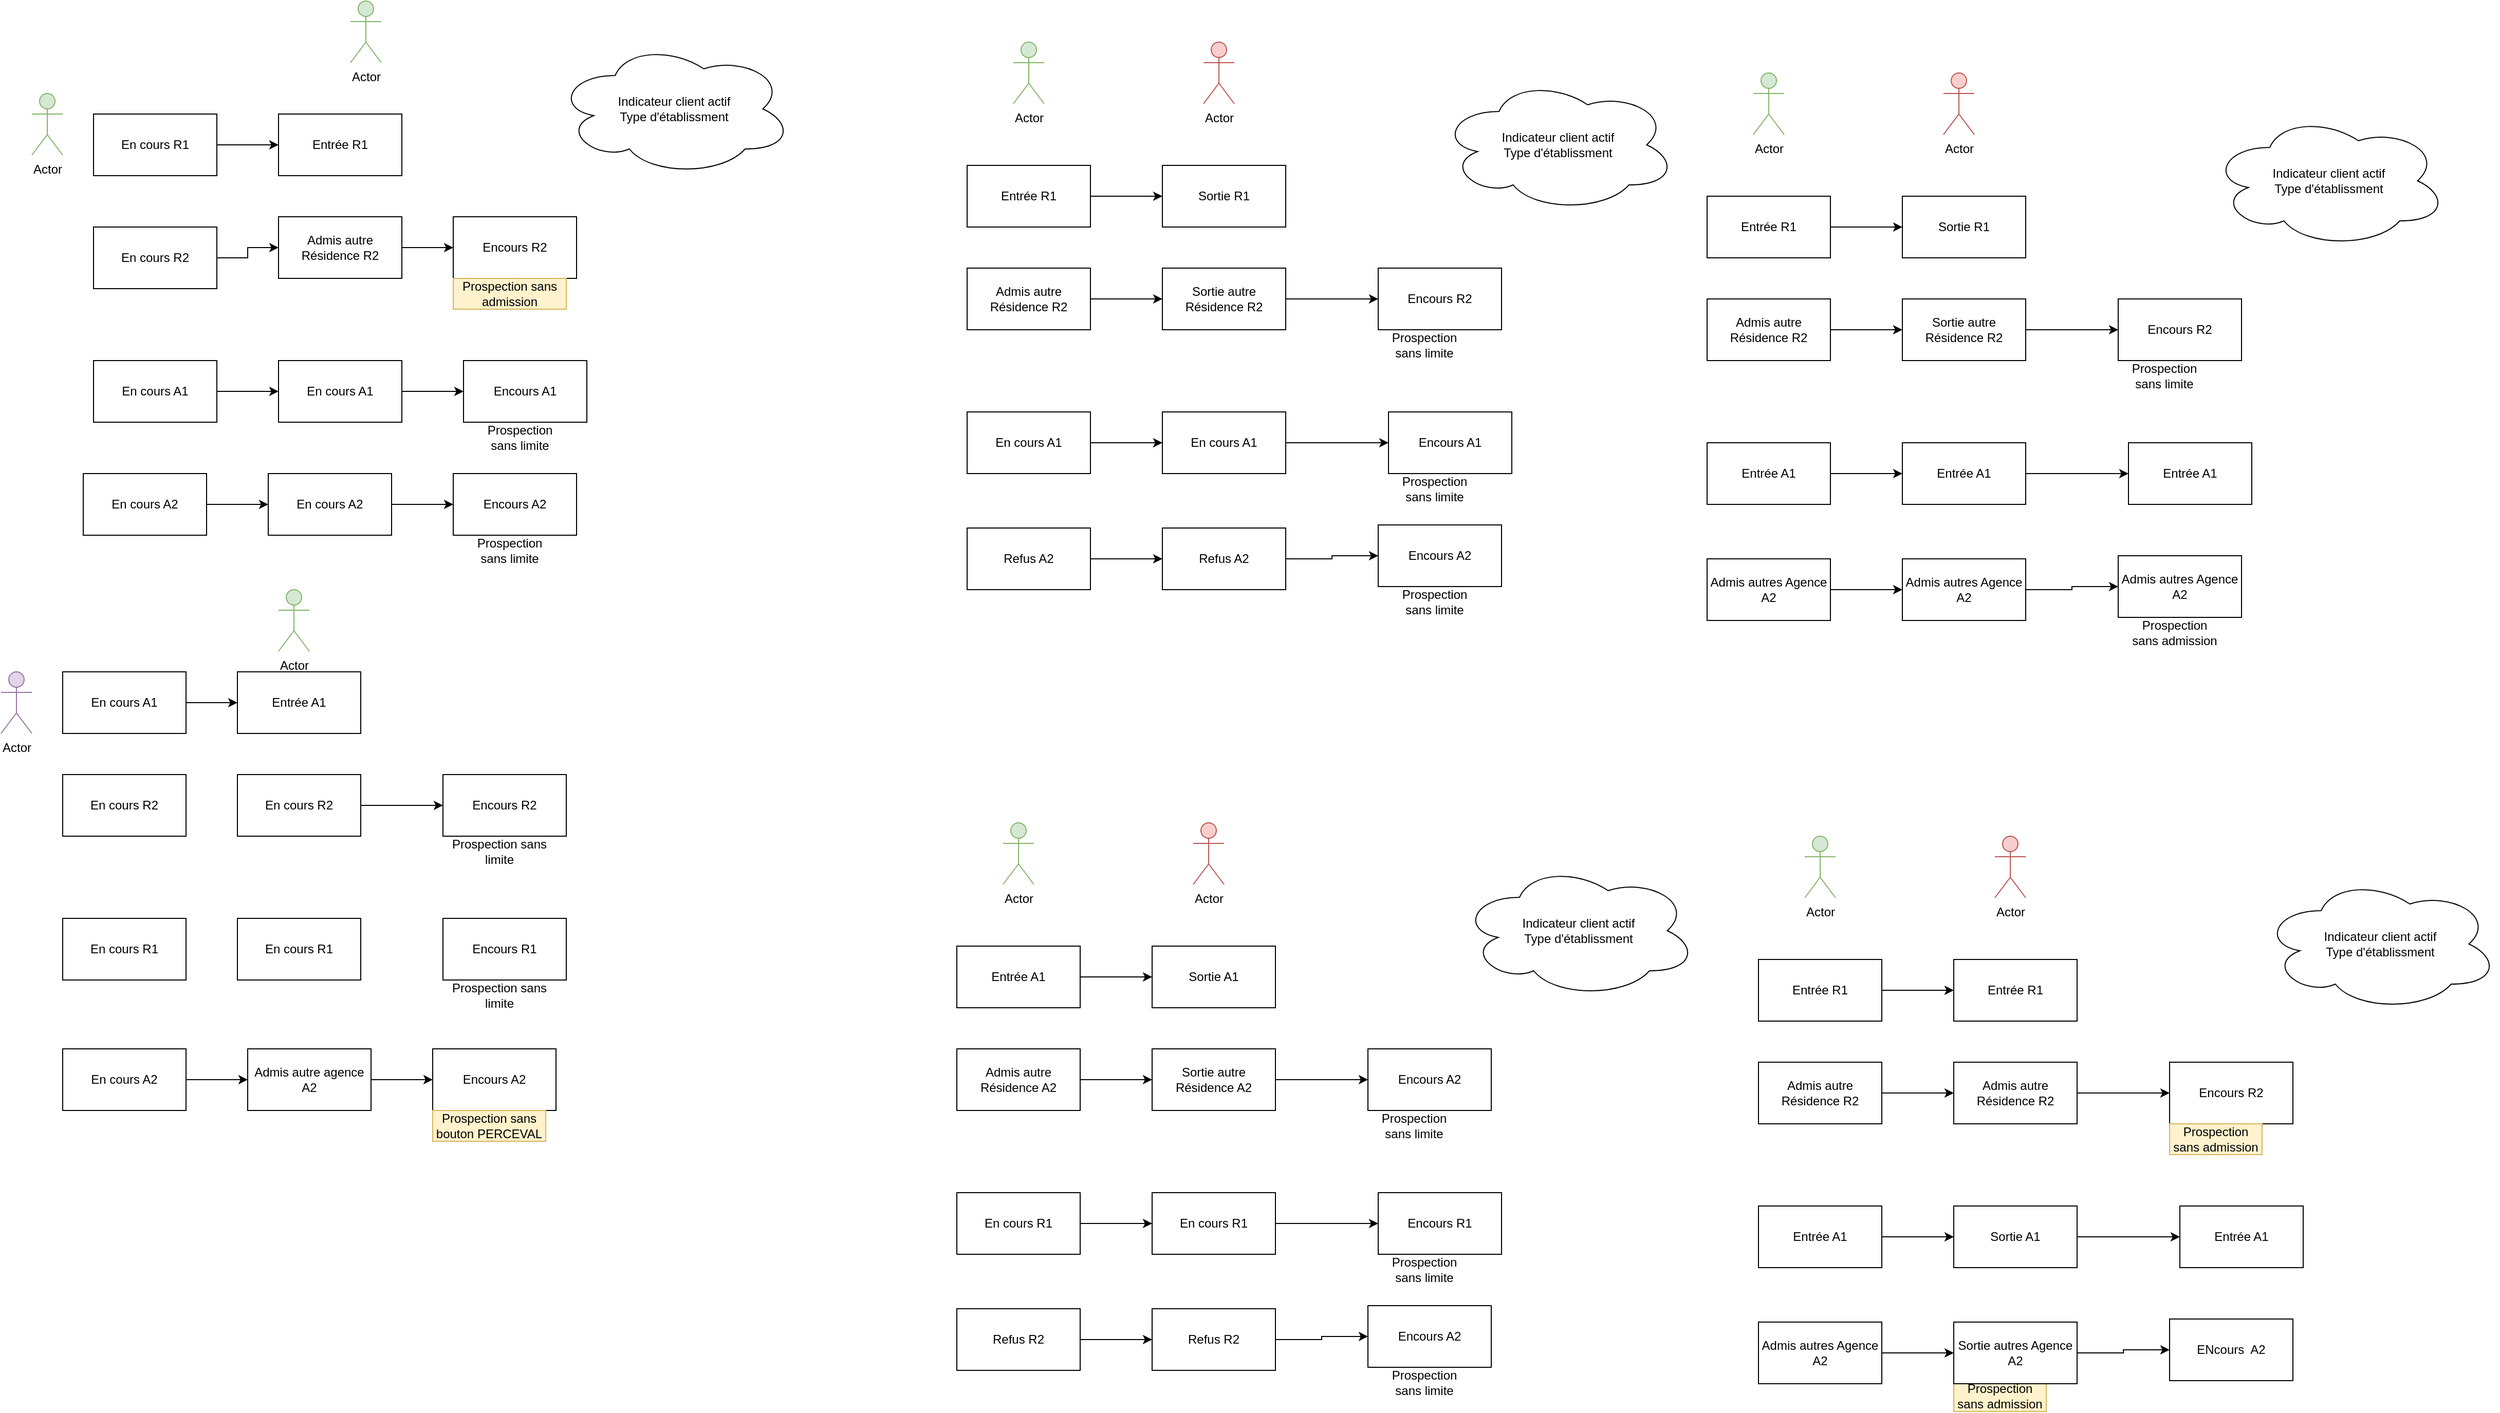 <mxfile version="20.7.4" type="device" pages="2"><diagram id="eWYzrEOMjyvcm-rLRpC4" name="Statuts"><mxGraphModel dx="1418" dy="828" grid="1" gridSize="10" guides="1" tooltips="1" connect="1" arrows="1" fold="1" page="1" pageScale="1" pageWidth="1169" pageHeight="827" math="0" shadow="0"><root><mxCell id="0"/><mxCell id="1" parent="0"/><mxCell id="WkzxmxKNhnWm78WxybF--1" value="Actor" style="shape=umlActor;verticalLabelPosition=bottom;verticalAlign=top;html=1;outlineConnect=0;fillColor=#d5e8d4;strokeColor=#82b366;" parent="1" vertex="1"><mxGeometry x="80" y="130" width="30" height="60" as="geometry"/></mxCell><mxCell id="WkzxmxKNhnWm78WxybF--2" value="Entrée R1" style="rounded=0;whiteSpace=wrap;html=1;" parent="1" vertex="1"><mxGeometry x="320" y="150" width="120" height="60" as="geometry"/></mxCell><mxCell id="WkzxmxKNhnWm78WxybF--8" value="" style="edgeStyle=orthogonalEdgeStyle;rounded=0;orthogonalLoop=1;jettySize=auto;html=1;" parent="1" source="WkzxmxKNhnWm78WxybF--3" target="WkzxmxKNhnWm78WxybF--7" edge="1"><mxGeometry relative="1" as="geometry"/></mxCell><mxCell id="WkzxmxKNhnWm78WxybF--3" value="Admis autre Résidence R2" style="rounded=0;whiteSpace=wrap;html=1;" parent="1" vertex="1"><mxGeometry x="320" y="250" width="120" height="60" as="geometry"/></mxCell><mxCell id="WkzxmxKNhnWm78WxybF--7" value="Encours R2" style="rounded=0;whiteSpace=wrap;html=1;" parent="1" vertex="1"><mxGeometry x="490" y="250" width="120" height="60" as="geometry"/></mxCell><mxCell id="WkzxmxKNhnWm78WxybF--9" value="Prospection sans admission" style="text;html=1;strokeColor=#d6b656;fillColor=#fff2cc;align=center;verticalAlign=middle;whiteSpace=wrap;rounded=0;" parent="1" vertex="1"><mxGeometry x="490" y="310" width="110" height="30" as="geometry"/></mxCell><mxCell id="WkzxmxKNhnWm78WxybF--35" style="edgeStyle=orthogonalEdgeStyle;rounded=0;orthogonalLoop=1;jettySize=auto;html=1;entryX=0;entryY=0.5;entryDx=0;entryDy=0;" parent="1" source="WkzxmxKNhnWm78WxybF--11" target="WkzxmxKNhnWm78WxybF--12" edge="1"><mxGeometry relative="1" as="geometry"/></mxCell><mxCell id="WkzxmxKNhnWm78WxybF--11" value="En cours A1" style="rounded=0;whiteSpace=wrap;html=1;" parent="1" vertex="1"><mxGeometry x="320" y="390" width="120" height="60" as="geometry"/></mxCell><mxCell id="WkzxmxKNhnWm78WxybF--12" value="Encours A1" style="rounded=0;whiteSpace=wrap;html=1;" parent="1" vertex="1"><mxGeometry x="500" y="390" width="120" height="60" as="geometry"/></mxCell><mxCell id="WkzxmxKNhnWm78WxybF--13" value="Prospection sans limite" style="text;html=1;strokeColor=none;fillColor=none;align=center;verticalAlign=middle;whiteSpace=wrap;rounded=0;" parent="1" vertex="1"><mxGeometry x="510" y="450" width="90" height="30" as="geometry"/></mxCell><mxCell id="WkzxmxKNhnWm78WxybF--14" value="Indicateur client actif&lt;br&gt;Type d'établissment" style="ellipse;shape=cloud;whiteSpace=wrap;html=1;" parent="1" vertex="1"><mxGeometry x="590" y="80" width="230" height="130" as="geometry"/></mxCell><mxCell id="WkzxmxKNhnWm78WxybF--15" value="Actor" style="shape=umlActor;verticalLabelPosition=bottom;verticalAlign=top;html=1;outlineConnect=0;fillColor=#e1d5e7;strokeColor=#9673a6;" parent="1" vertex="1"><mxGeometry x="50" y="693" width="30" height="60" as="geometry"/></mxCell><mxCell id="WkzxmxKNhnWm78WxybF--16" value="Entrée A1" style="rounded=0;whiteSpace=wrap;html=1;" parent="1" vertex="1"><mxGeometry x="280" y="693" width="120" height="60" as="geometry"/></mxCell><mxCell id="WkzxmxKNhnWm78WxybF--17" value="" style="edgeStyle=orthogonalEdgeStyle;rounded=0;orthogonalLoop=1;jettySize=auto;html=1;" parent="1" source="WkzxmxKNhnWm78WxybF--18" target="WkzxmxKNhnWm78WxybF--19" edge="1"><mxGeometry relative="1" as="geometry"/></mxCell><mxCell id="WkzxmxKNhnWm78WxybF--18" value="En cours R2" style="rounded=0;whiteSpace=wrap;html=1;" parent="1" vertex="1"><mxGeometry x="280" y="793" width="120" height="60" as="geometry"/></mxCell><mxCell id="WkzxmxKNhnWm78WxybF--19" value="Encours R2" style="rounded=0;whiteSpace=wrap;html=1;" parent="1" vertex="1"><mxGeometry x="480" y="793" width="120" height="60" as="geometry"/></mxCell><mxCell id="WkzxmxKNhnWm78WxybF--21" value="En cours R1" style="rounded=0;whiteSpace=wrap;html=1;" parent="1" vertex="1"><mxGeometry x="280" y="933" width="120" height="60" as="geometry"/></mxCell><mxCell id="WkzxmxKNhnWm78WxybF--22" value="Encours R1" style="rounded=0;whiteSpace=wrap;html=1;" parent="1" vertex="1"><mxGeometry x="480" y="933" width="120" height="60" as="geometry"/></mxCell><mxCell id="WkzxmxKNhnWm78WxybF--23" value="Prospection sans limite" style="text;html=1;strokeColor=none;fillColor=none;align=center;verticalAlign=middle;whiteSpace=wrap;rounded=0;" parent="1" vertex="1"><mxGeometry x="480" y="993" width="110" height="30" as="geometry"/></mxCell><mxCell id="WkzxmxKNhnWm78WxybF--30" value="" style="edgeStyle=orthogonalEdgeStyle;rounded=0;orthogonalLoop=1;jettySize=auto;html=1;" parent="1" source="WkzxmxKNhnWm78WxybF--25" target="WkzxmxKNhnWm78WxybF--2" edge="1"><mxGeometry relative="1" as="geometry"/></mxCell><mxCell id="WkzxmxKNhnWm78WxybF--25" value="En cours R1" style="rounded=0;whiteSpace=wrap;html=1;" parent="1" vertex="1"><mxGeometry x="140" y="150" width="120" height="60" as="geometry"/></mxCell><mxCell id="WkzxmxKNhnWm78WxybF--31" value="" style="edgeStyle=orthogonalEdgeStyle;rounded=0;orthogonalLoop=1;jettySize=auto;html=1;" parent="1" source="WkzxmxKNhnWm78WxybF--28" target="WkzxmxKNhnWm78WxybF--3" edge="1"><mxGeometry relative="1" as="geometry"/></mxCell><mxCell id="WkzxmxKNhnWm78WxybF--28" value="En cours R2" style="rounded=0;whiteSpace=wrap;html=1;" parent="1" vertex="1"><mxGeometry x="140" y="260" width="120" height="60" as="geometry"/></mxCell><mxCell id="WkzxmxKNhnWm78WxybF--32" value="" style="edgeStyle=orthogonalEdgeStyle;rounded=0;orthogonalLoop=1;jettySize=auto;html=1;" parent="1" source="WkzxmxKNhnWm78WxybF--29" target="WkzxmxKNhnWm78WxybF--11" edge="1"><mxGeometry relative="1" as="geometry"/></mxCell><mxCell id="WkzxmxKNhnWm78WxybF--29" value="En cours A1" style="rounded=0;whiteSpace=wrap;html=1;" parent="1" vertex="1"><mxGeometry x="140" y="390" width="120" height="60" as="geometry"/></mxCell><mxCell id="A1pEGrgf-_4Jr7mqpTXQ-1" value="Actor" style="shape=umlActor;verticalLabelPosition=bottom;verticalAlign=top;html=1;outlineConnect=0;fillColor=#d5e8d4;strokeColor=#82b366;" parent="1" vertex="1"><mxGeometry x="390" y="40" width="30" height="60" as="geometry"/></mxCell><mxCell id="A1pEGrgf-_4Jr7mqpTXQ-2" value="Actor" style="shape=umlActor;verticalLabelPosition=bottom;verticalAlign=top;html=1;outlineConnect=0;fillColor=#d5e8d4;strokeColor=#82b366;" parent="1" vertex="1"><mxGeometry x="320" y="613" width="30" height="60" as="geometry"/></mxCell><mxCell id="A1pEGrgf-_4Jr7mqpTXQ-3" value="En cours R1" style="rounded=0;whiteSpace=wrap;html=1;" parent="1" vertex="1"><mxGeometry x="110" y="933" width="120" height="60" as="geometry"/></mxCell><mxCell id="A1pEGrgf-_4Jr7mqpTXQ-4" value="En cours R2" style="rounded=0;whiteSpace=wrap;html=1;" parent="1" vertex="1"><mxGeometry x="110" y="793" width="120" height="60" as="geometry"/></mxCell><mxCell id="A1pEGrgf-_4Jr7mqpTXQ-10" value="" style="edgeStyle=orthogonalEdgeStyle;rounded=0;orthogonalLoop=1;jettySize=auto;html=1;" parent="1" source="A1pEGrgf-_4Jr7mqpTXQ-5" target="WkzxmxKNhnWm78WxybF--16" edge="1"><mxGeometry relative="1" as="geometry"/></mxCell><mxCell id="A1pEGrgf-_4Jr7mqpTXQ-5" value="En cours A1" style="rounded=0;whiteSpace=wrap;html=1;" parent="1" vertex="1"><mxGeometry x="110" y="693" width="120" height="60" as="geometry"/></mxCell><mxCell id="A1pEGrgf-_4Jr7mqpTXQ-9" value="Prospection sans limite" style="text;html=1;strokeColor=none;fillColor=none;align=center;verticalAlign=middle;whiteSpace=wrap;rounded=0;" parent="1" vertex="1"><mxGeometry x="480" y="853" width="110" height="30" as="geometry"/></mxCell><mxCell id="A1pEGrgf-_4Jr7mqpTXQ-11" style="edgeStyle=orthogonalEdgeStyle;rounded=0;orthogonalLoop=1;jettySize=auto;html=1;entryX=0;entryY=0.5;entryDx=0;entryDy=0;" parent="1" source="A1pEGrgf-_4Jr7mqpTXQ-12" target="A1pEGrgf-_4Jr7mqpTXQ-13" edge="1"><mxGeometry relative="1" as="geometry"/></mxCell><mxCell id="A1pEGrgf-_4Jr7mqpTXQ-12" value="En cours A2" style="rounded=0;whiteSpace=wrap;html=1;" parent="1" vertex="1"><mxGeometry x="310" y="500" width="120" height="60" as="geometry"/></mxCell><mxCell id="A1pEGrgf-_4Jr7mqpTXQ-13" value="Encours A2" style="rounded=0;whiteSpace=wrap;html=1;" parent="1" vertex="1"><mxGeometry x="490" y="500" width="120" height="60" as="geometry"/></mxCell><mxCell id="A1pEGrgf-_4Jr7mqpTXQ-14" value="Prospection sans limite" style="text;html=1;strokeColor=none;fillColor=none;align=center;verticalAlign=middle;whiteSpace=wrap;rounded=0;" parent="1" vertex="1"><mxGeometry x="500" y="560" width="90" height="30" as="geometry"/></mxCell><mxCell id="A1pEGrgf-_4Jr7mqpTXQ-15" value="" style="edgeStyle=orthogonalEdgeStyle;rounded=0;orthogonalLoop=1;jettySize=auto;html=1;" parent="1" source="A1pEGrgf-_4Jr7mqpTXQ-16" target="A1pEGrgf-_4Jr7mqpTXQ-12" edge="1"><mxGeometry relative="1" as="geometry"/></mxCell><mxCell id="A1pEGrgf-_4Jr7mqpTXQ-16" value="En cours A2" style="rounded=0;whiteSpace=wrap;html=1;" parent="1" vertex="1"><mxGeometry x="130" y="500" width="120" height="60" as="geometry"/></mxCell><mxCell id="fW0cMGPFj2VikZ90niea-1" value="" style="edgeStyle=orthogonalEdgeStyle;rounded=0;orthogonalLoop=1;jettySize=auto;html=1;" parent="1" source="ha1pxU-lZcBru1eOm1xF-2" target="ha1pxU-lZcBru1eOm1xF-26" edge="1"><mxGeometry relative="1" as="geometry"/></mxCell><mxCell id="ha1pxU-lZcBru1eOm1xF-2" value="Entrée R1" style="rounded=0;whiteSpace=wrap;html=1;" parent="1" vertex="1"><mxGeometry x="990" y="200" width="120" height="60" as="geometry"/></mxCell><mxCell id="fW0cMGPFj2VikZ90niea-2" value="" style="edgeStyle=orthogonalEdgeStyle;rounded=0;orthogonalLoop=1;jettySize=auto;html=1;" parent="1" source="ha1pxU-lZcBru1eOm1xF-4" target="ha1pxU-lZcBru1eOm1xF-27" edge="1"><mxGeometry relative="1" as="geometry"/></mxCell><mxCell id="ha1pxU-lZcBru1eOm1xF-4" value="Admis autre Résidence R2" style="rounded=0;whiteSpace=wrap;html=1;" parent="1" vertex="1"><mxGeometry x="990" y="300" width="120" height="60" as="geometry"/></mxCell><mxCell id="ha1pxU-lZcBru1eOm1xF-5" value="Encours R2" style="rounded=0;whiteSpace=wrap;html=1;" parent="1" vertex="1"><mxGeometry x="1390" y="300" width="120" height="60" as="geometry"/></mxCell><mxCell id="fW0cMGPFj2VikZ90niea-3" value="" style="edgeStyle=orthogonalEdgeStyle;rounded=0;orthogonalLoop=1;jettySize=auto;html=1;" parent="1" source="ha1pxU-lZcBru1eOm1xF-8" target="ha1pxU-lZcBru1eOm1xF-28" edge="1"><mxGeometry relative="1" as="geometry"/></mxCell><mxCell id="ha1pxU-lZcBru1eOm1xF-8" value="En cours A1" style="rounded=0;whiteSpace=wrap;html=1;" parent="1" vertex="1"><mxGeometry x="990" y="440" width="120" height="60" as="geometry"/></mxCell><mxCell id="ha1pxU-lZcBru1eOm1xF-9" value="Encours A1" style="rounded=0;whiteSpace=wrap;html=1;" parent="1" vertex="1"><mxGeometry x="1400" y="440" width="120" height="60" as="geometry"/></mxCell><mxCell id="ha1pxU-lZcBru1eOm1xF-10" value="Prospection sans limite" style="text;html=1;strokeColor=none;fillColor=none;align=center;verticalAlign=middle;whiteSpace=wrap;rounded=0;" parent="1" vertex="1"><mxGeometry x="1390" y="360" width="90" height="30" as="geometry"/></mxCell><mxCell id="ha1pxU-lZcBru1eOm1xF-11" value="Indicateur client actif&lt;br&gt;Type d'établissment" style="ellipse;shape=cloud;whiteSpace=wrap;html=1;" parent="1" vertex="1"><mxGeometry x="1450" y="115" width="230" height="130" as="geometry"/></mxCell><mxCell id="fW0cMGPFj2VikZ90niea-4" value="" style="edgeStyle=orthogonalEdgeStyle;rounded=0;orthogonalLoop=1;jettySize=auto;html=1;" parent="1" source="ha1pxU-lZcBru1eOm1xF-19" target="ha1pxU-lZcBru1eOm1xF-29" edge="1"><mxGeometry relative="1" as="geometry"/></mxCell><mxCell id="ha1pxU-lZcBru1eOm1xF-19" value="Refus A2" style="rounded=0;whiteSpace=wrap;html=1;" parent="1" vertex="1"><mxGeometry x="990" y="553" width="120" height="60" as="geometry"/></mxCell><mxCell id="ha1pxU-lZcBru1eOm1xF-20" value="Encours A2" style="rounded=0;whiteSpace=wrap;html=1;" parent="1" vertex="1"><mxGeometry x="1390" y="550" width="120" height="60" as="geometry"/></mxCell><mxCell id="ha1pxU-lZcBru1eOm1xF-21" value="Prospection sans limite" style="text;html=1;strokeColor=none;fillColor=none;align=center;verticalAlign=middle;whiteSpace=wrap;rounded=0;" parent="1" vertex="1"><mxGeometry x="1400" y="610" width="90" height="30" as="geometry"/></mxCell><mxCell id="ha1pxU-lZcBru1eOm1xF-24" value="Actor" style="shape=umlActor;verticalLabelPosition=bottom;verticalAlign=top;html=1;outlineConnect=0;fillColor=#f8cecc;strokeColor=#b85450;" parent="1" vertex="1"><mxGeometry x="1220" y="80" width="30" height="60" as="geometry"/></mxCell><mxCell id="ha1pxU-lZcBru1eOm1xF-25" value="Actor" style="shape=umlActor;verticalLabelPosition=bottom;verticalAlign=top;html=1;outlineConnect=0;fillColor=#d5e8d4;strokeColor=#82b366;" parent="1" vertex="1"><mxGeometry x="1035" y="80" width="30" height="60" as="geometry"/></mxCell><mxCell id="ha1pxU-lZcBru1eOm1xF-26" value="Sortie R1" style="rounded=0;whiteSpace=wrap;html=1;" parent="1" vertex="1"><mxGeometry x="1180" y="200" width="120" height="60" as="geometry"/></mxCell><mxCell id="fW0cMGPFj2VikZ90niea-6" style="edgeStyle=orthogonalEdgeStyle;rounded=0;orthogonalLoop=1;jettySize=auto;html=1;entryX=0;entryY=0.5;entryDx=0;entryDy=0;" parent="1" source="ha1pxU-lZcBru1eOm1xF-27" target="ha1pxU-lZcBru1eOm1xF-5" edge="1"><mxGeometry relative="1" as="geometry"/></mxCell><mxCell id="ha1pxU-lZcBru1eOm1xF-27" value="Sortie autre Résidence R2" style="rounded=0;whiteSpace=wrap;html=1;" parent="1" vertex="1"><mxGeometry x="1180" y="300" width="120" height="60" as="geometry"/></mxCell><mxCell id="fW0cMGPFj2VikZ90niea-7" style="edgeStyle=orthogonalEdgeStyle;rounded=0;orthogonalLoop=1;jettySize=auto;html=1;" parent="1" source="ha1pxU-lZcBru1eOm1xF-28" target="ha1pxU-lZcBru1eOm1xF-9" edge="1"><mxGeometry relative="1" as="geometry"/></mxCell><mxCell id="ha1pxU-lZcBru1eOm1xF-28" value="En cours A1" style="rounded=0;whiteSpace=wrap;html=1;" parent="1" vertex="1"><mxGeometry x="1180" y="440" width="120" height="60" as="geometry"/></mxCell><mxCell id="fW0cMGPFj2VikZ90niea-8" style="edgeStyle=orthogonalEdgeStyle;rounded=0;orthogonalLoop=1;jettySize=auto;html=1;" parent="1" source="ha1pxU-lZcBru1eOm1xF-29" target="ha1pxU-lZcBru1eOm1xF-20" edge="1"><mxGeometry relative="1" as="geometry"/></mxCell><mxCell id="ha1pxU-lZcBru1eOm1xF-29" value="Refus A2" style="rounded=0;whiteSpace=wrap;html=1;" parent="1" vertex="1"><mxGeometry x="1180" y="553" width="120" height="60" as="geometry"/></mxCell><mxCell id="fW0cMGPFj2VikZ90niea-9" style="edgeStyle=orthogonalEdgeStyle;rounded=0;orthogonalLoop=1;jettySize=auto;html=1;entryX=0;entryY=0.5;entryDx=0;entryDy=0;" parent="1" source="fW0cMGPFj2VikZ90niea-10" target="fW0cMGPFj2VikZ90niea-11" edge="1"><mxGeometry relative="1" as="geometry"/></mxCell><mxCell id="fW0cMGPFj2VikZ90niea-10" value="Admis autre agence A2" style="rounded=0;whiteSpace=wrap;html=1;" parent="1" vertex="1"><mxGeometry x="290" y="1060" width="120" height="60" as="geometry"/></mxCell><mxCell id="fW0cMGPFj2VikZ90niea-11" value="Encours A2" style="rounded=0;whiteSpace=wrap;html=1;" parent="1" vertex="1"><mxGeometry x="470" y="1060" width="120" height="60" as="geometry"/></mxCell><mxCell id="fW0cMGPFj2VikZ90niea-13" value="" style="edgeStyle=orthogonalEdgeStyle;rounded=0;orthogonalLoop=1;jettySize=auto;html=1;" parent="1" source="fW0cMGPFj2VikZ90niea-14" target="fW0cMGPFj2VikZ90niea-10" edge="1"><mxGeometry relative="1" as="geometry"/></mxCell><mxCell id="fW0cMGPFj2VikZ90niea-14" value="En cours A2" style="rounded=0;whiteSpace=wrap;html=1;" parent="1" vertex="1"><mxGeometry x="110" y="1060" width="120" height="60" as="geometry"/></mxCell><mxCell id="fW0cMGPFj2VikZ90niea-15" value="Prospection sans bouton PERCEVAL" style="text;html=1;strokeColor=#d6b656;fillColor=#fff2cc;align=center;verticalAlign=middle;whiteSpace=wrap;rounded=0;" parent="1" vertex="1"><mxGeometry x="470" y="1120" width="110" height="30" as="geometry"/></mxCell><mxCell id="fW0cMGPFj2VikZ90niea-16" value="Prospection sans limite" style="text;html=1;strokeColor=none;fillColor=none;align=center;verticalAlign=middle;whiteSpace=wrap;rounded=0;" parent="1" vertex="1"><mxGeometry x="1400" y="500" width="90" height="30" as="geometry"/></mxCell><mxCell id="fW0cMGPFj2VikZ90niea-17" value="" style="edgeStyle=orthogonalEdgeStyle;rounded=0;orthogonalLoop=1;jettySize=auto;html=1;" parent="1" source="fW0cMGPFj2VikZ90niea-18" target="fW0cMGPFj2VikZ90niea-33" edge="1"><mxGeometry relative="1" as="geometry"/></mxCell><mxCell id="fW0cMGPFj2VikZ90niea-18" value="Entrée A1" style="rounded=0;whiteSpace=wrap;html=1;" parent="1" vertex="1"><mxGeometry x="980" y="960" width="120" height="60" as="geometry"/></mxCell><mxCell id="fW0cMGPFj2VikZ90niea-19" value="" style="edgeStyle=orthogonalEdgeStyle;rounded=0;orthogonalLoop=1;jettySize=auto;html=1;" parent="1" source="fW0cMGPFj2VikZ90niea-20" target="fW0cMGPFj2VikZ90niea-35" edge="1"><mxGeometry relative="1" as="geometry"/></mxCell><mxCell id="fW0cMGPFj2VikZ90niea-20" value="Admis autre Résidence A2" style="rounded=0;whiteSpace=wrap;html=1;" parent="1" vertex="1"><mxGeometry x="980" y="1060" width="120" height="60" as="geometry"/></mxCell><mxCell id="fW0cMGPFj2VikZ90niea-21" value="Encours A2" style="rounded=0;whiteSpace=wrap;html=1;" parent="1" vertex="1"><mxGeometry x="1380" y="1060" width="120" height="60" as="geometry"/></mxCell><mxCell id="fW0cMGPFj2VikZ90niea-22" value="" style="edgeStyle=orthogonalEdgeStyle;rounded=0;orthogonalLoop=1;jettySize=auto;html=1;" parent="1" source="fW0cMGPFj2VikZ90niea-23" target="fW0cMGPFj2VikZ90niea-37" edge="1"><mxGeometry relative="1" as="geometry"/></mxCell><mxCell id="fW0cMGPFj2VikZ90niea-23" value="En cours R1" style="rounded=0;whiteSpace=wrap;html=1;" parent="1" vertex="1"><mxGeometry x="980" y="1200" width="120" height="60" as="geometry"/></mxCell><mxCell id="fW0cMGPFj2VikZ90niea-24" value="Encours R1" style="rounded=0;whiteSpace=wrap;html=1;" parent="1" vertex="1"><mxGeometry x="1390" y="1200" width="120" height="60" as="geometry"/></mxCell><mxCell id="fW0cMGPFj2VikZ90niea-25" value="Prospection sans limite" style="text;html=1;strokeColor=none;fillColor=none;align=center;verticalAlign=middle;whiteSpace=wrap;rounded=0;" parent="1" vertex="1"><mxGeometry x="1380" y="1120" width="90" height="30" as="geometry"/></mxCell><mxCell id="fW0cMGPFj2VikZ90niea-26" value="Indicateur client actif&lt;br&gt;Type d'établissment" style="ellipse;shape=cloud;whiteSpace=wrap;html=1;" parent="1" vertex="1"><mxGeometry x="1470" y="880" width="230" height="130" as="geometry"/></mxCell><mxCell id="fW0cMGPFj2VikZ90niea-27" value="" style="edgeStyle=orthogonalEdgeStyle;rounded=0;orthogonalLoop=1;jettySize=auto;html=1;" parent="1" source="fW0cMGPFj2VikZ90niea-28" target="fW0cMGPFj2VikZ90niea-39" edge="1"><mxGeometry relative="1" as="geometry"/></mxCell><mxCell id="fW0cMGPFj2VikZ90niea-28" value="Refus R2" style="rounded=0;whiteSpace=wrap;html=1;" parent="1" vertex="1"><mxGeometry x="980" y="1313" width="120" height="60" as="geometry"/></mxCell><mxCell id="fW0cMGPFj2VikZ90niea-29" value="Encours A2" style="rounded=0;whiteSpace=wrap;html=1;" parent="1" vertex="1"><mxGeometry x="1380" y="1310" width="120" height="60" as="geometry"/></mxCell><mxCell id="fW0cMGPFj2VikZ90niea-30" value="Prospection sans limite" style="text;html=1;strokeColor=none;fillColor=none;align=center;verticalAlign=middle;whiteSpace=wrap;rounded=0;" parent="1" vertex="1"><mxGeometry x="1390" y="1370" width="90" height="30" as="geometry"/></mxCell><mxCell id="fW0cMGPFj2VikZ90niea-31" value="Actor" style="shape=umlActor;verticalLabelPosition=bottom;verticalAlign=top;html=1;outlineConnect=0;fillColor=#f8cecc;strokeColor=#b85450;" parent="1" vertex="1"><mxGeometry x="1210" y="840" width="30" height="60" as="geometry"/></mxCell><mxCell id="fW0cMGPFj2VikZ90niea-32" value="Actor" style="shape=umlActor;verticalLabelPosition=bottom;verticalAlign=top;html=1;outlineConnect=0;fillColor=#d5e8d4;strokeColor=#82b366;" parent="1" vertex="1"><mxGeometry x="1025" y="840" width="30" height="60" as="geometry"/></mxCell><mxCell id="fW0cMGPFj2VikZ90niea-33" value="Sortie A1" style="rounded=0;whiteSpace=wrap;html=1;" parent="1" vertex="1"><mxGeometry x="1170" y="960" width="120" height="60" as="geometry"/></mxCell><mxCell id="fW0cMGPFj2VikZ90niea-34" style="edgeStyle=orthogonalEdgeStyle;rounded=0;orthogonalLoop=1;jettySize=auto;html=1;entryX=0;entryY=0.5;entryDx=0;entryDy=0;" parent="1" source="fW0cMGPFj2VikZ90niea-35" target="fW0cMGPFj2VikZ90niea-21" edge="1"><mxGeometry relative="1" as="geometry"/></mxCell><mxCell id="fW0cMGPFj2VikZ90niea-35" value="Sortie autre Résidence A2" style="rounded=0;whiteSpace=wrap;html=1;" parent="1" vertex="1"><mxGeometry x="1170" y="1060" width="120" height="60" as="geometry"/></mxCell><mxCell id="fW0cMGPFj2VikZ90niea-36" style="edgeStyle=orthogonalEdgeStyle;rounded=0;orthogonalLoop=1;jettySize=auto;html=1;" parent="1" source="fW0cMGPFj2VikZ90niea-37" target="fW0cMGPFj2VikZ90niea-24" edge="1"><mxGeometry relative="1" as="geometry"/></mxCell><mxCell id="fW0cMGPFj2VikZ90niea-37" value="En cours R1" style="rounded=0;whiteSpace=wrap;html=1;" parent="1" vertex="1"><mxGeometry x="1170" y="1200" width="120" height="60" as="geometry"/></mxCell><mxCell id="fW0cMGPFj2VikZ90niea-38" style="edgeStyle=orthogonalEdgeStyle;rounded=0;orthogonalLoop=1;jettySize=auto;html=1;" parent="1" source="fW0cMGPFj2VikZ90niea-39" target="fW0cMGPFj2VikZ90niea-29" edge="1"><mxGeometry relative="1" as="geometry"/></mxCell><mxCell id="fW0cMGPFj2VikZ90niea-39" value="Refus R2" style="rounded=0;whiteSpace=wrap;html=1;" parent="1" vertex="1"><mxGeometry x="1170" y="1313" width="120" height="60" as="geometry"/></mxCell><mxCell id="fW0cMGPFj2VikZ90niea-40" value="Prospection sans limite" style="text;html=1;strokeColor=none;fillColor=none;align=center;verticalAlign=middle;whiteSpace=wrap;rounded=0;" parent="1" vertex="1"><mxGeometry x="1390" y="1260" width="90" height="30" as="geometry"/></mxCell><mxCell id="fW0cMGPFj2VikZ90niea-41" value="" style="edgeStyle=orthogonalEdgeStyle;rounded=0;orthogonalLoop=1;jettySize=auto;html=1;" parent="1" source="fW0cMGPFj2VikZ90niea-42" target="fW0cMGPFj2VikZ90niea-57" edge="1"><mxGeometry relative="1" as="geometry"/></mxCell><mxCell id="fW0cMGPFj2VikZ90niea-42" value="Entrée R1" style="rounded=0;whiteSpace=wrap;html=1;" parent="1" vertex="1"><mxGeometry x="1710" y="230" width="120" height="60" as="geometry"/></mxCell><mxCell id="fW0cMGPFj2VikZ90niea-43" value="" style="edgeStyle=orthogonalEdgeStyle;rounded=0;orthogonalLoop=1;jettySize=auto;html=1;" parent="1" source="fW0cMGPFj2VikZ90niea-44" target="fW0cMGPFj2VikZ90niea-59" edge="1"><mxGeometry relative="1" as="geometry"/></mxCell><mxCell id="fW0cMGPFj2VikZ90niea-44" value="Admis autre Résidence R2" style="rounded=0;whiteSpace=wrap;html=1;" parent="1" vertex="1"><mxGeometry x="1710" y="330" width="120" height="60" as="geometry"/></mxCell><mxCell id="fW0cMGPFj2VikZ90niea-45" value="Encours R2" style="rounded=0;whiteSpace=wrap;html=1;" parent="1" vertex="1"><mxGeometry x="2110" y="330" width="120" height="60" as="geometry"/></mxCell><mxCell id="fW0cMGPFj2VikZ90niea-46" value="" style="edgeStyle=orthogonalEdgeStyle;rounded=0;orthogonalLoop=1;jettySize=auto;html=1;" parent="1" source="fW0cMGPFj2VikZ90niea-47" target="fW0cMGPFj2VikZ90niea-61" edge="1"><mxGeometry relative="1" as="geometry"/></mxCell><mxCell id="fW0cMGPFj2VikZ90niea-47" value="Entrée A1" style="rounded=0;whiteSpace=wrap;html=1;" parent="1" vertex="1"><mxGeometry x="1710" y="470" width="120" height="60" as="geometry"/></mxCell><mxCell id="fW0cMGPFj2VikZ90niea-48" value="Entrée A1" style="rounded=0;whiteSpace=wrap;html=1;" parent="1" vertex="1"><mxGeometry x="2120" y="470" width="120" height="60" as="geometry"/></mxCell><mxCell id="fW0cMGPFj2VikZ90niea-49" value="Prospection sans limite" style="text;html=1;strokeColor=none;fillColor=none;align=center;verticalAlign=middle;whiteSpace=wrap;rounded=0;" parent="1" vertex="1"><mxGeometry x="2110" y="390" width="90" height="30" as="geometry"/></mxCell><mxCell id="fW0cMGPFj2VikZ90niea-50" value="Indicateur client actif&lt;br&gt;Type d'établissment" style="ellipse;shape=cloud;whiteSpace=wrap;html=1;" parent="1" vertex="1"><mxGeometry x="2200" y="150" width="230" height="130" as="geometry"/></mxCell><mxCell id="fW0cMGPFj2VikZ90niea-51" value="" style="edgeStyle=orthogonalEdgeStyle;rounded=0;orthogonalLoop=1;jettySize=auto;html=1;" parent="1" source="fW0cMGPFj2VikZ90niea-52" target="fW0cMGPFj2VikZ90niea-63" edge="1"><mxGeometry relative="1" as="geometry"/></mxCell><mxCell id="fW0cMGPFj2VikZ90niea-52" value="Admis autres Agence A2" style="rounded=0;whiteSpace=wrap;html=1;" parent="1" vertex="1"><mxGeometry x="1710" y="583" width="120" height="60" as="geometry"/></mxCell><mxCell id="fW0cMGPFj2VikZ90niea-53" value="Admis autres Agence A2" style="rounded=0;whiteSpace=wrap;html=1;" parent="1" vertex="1"><mxGeometry x="2110" y="580" width="120" height="60" as="geometry"/></mxCell><mxCell id="fW0cMGPFj2VikZ90niea-54" value="Prospection sans admission" style="text;html=1;strokeColor=none;fillColor=none;align=center;verticalAlign=middle;whiteSpace=wrap;rounded=0;" parent="1" vertex="1"><mxGeometry x="2120" y="640" width="90" height="30" as="geometry"/></mxCell><mxCell id="fW0cMGPFj2VikZ90niea-55" value="Actor" style="shape=umlActor;verticalLabelPosition=bottom;verticalAlign=top;html=1;outlineConnect=0;fillColor=#f8cecc;strokeColor=#b85450;" parent="1" vertex="1"><mxGeometry x="1940" y="110" width="30" height="60" as="geometry"/></mxCell><mxCell id="fW0cMGPFj2VikZ90niea-56" value="Actor" style="shape=umlActor;verticalLabelPosition=bottom;verticalAlign=top;html=1;outlineConnect=0;fillColor=#d5e8d4;strokeColor=#82b366;" parent="1" vertex="1"><mxGeometry x="1755" y="110" width="30" height="60" as="geometry"/></mxCell><mxCell id="fW0cMGPFj2VikZ90niea-57" value="Sortie R1" style="rounded=0;whiteSpace=wrap;html=1;" parent="1" vertex="1"><mxGeometry x="1900" y="230" width="120" height="60" as="geometry"/></mxCell><mxCell id="fW0cMGPFj2VikZ90niea-58" style="edgeStyle=orthogonalEdgeStyle;rounded=0;orthogonalLoop=1;jettySize=auto;html=1;entryX=0;entryY=0.5;entryDx=0;entryDy=0;" parent="1" source="fW0cMGPFj2VikZ90niea-59" target="fW0cMGPFj2VikZ90niea-45" edge="1"><mxGeometry relative="1" as="geometry"/></mxCell><mxCell id="fW0cMGPFj2VikZ90niea-59" value="Sortie autre Résidence R2" style="rounded=0;whiteSpace=wrap;html=1;" parent="1" vertex="1"><mxGeometry x="1900" y="330" width="120" height="60" as="geometry"/></mxCell><mxCell id="fW0cMGPFj2VikZ90niea-60" style="edgeStyle=orthogonalEdgeStyle;rounded=0;orthogonalLoop=1;jettySize=auto;html=1;" parent="1" source="fW0cMGPFj2VikZ90niea-61" target="fW0cMGPFj2VikZ90niea-48" edge="1"><mxGeometry relative="1" as="geometry"/></mxCell><mxCell id="fW0cMGPFj2VikZ90niea-61" value="Entrée A1" style="rounded=0;whiteSpace=wrap;html=1;" parent="1" vertex="1"><mxGeometry x="1900" y="470" width="120" height="60" as="geometry"/></mxCell><mxCell id="fW0cMGPFj2VikZ90niea-62" style="edgeStyle=orthogonalEdgeStyle;rounded=0;orthogonalLoop=1;jettySize=auto;html=1;" parent="1" source="fW0cMGPFj2VikZ90niea-63" target="fW0cMGPFj2VikZ90niea-53" edge="1"><mxGeometry relative="1" as="geometry"/></mxCell><mxCell id="fW0cMGPFj2VikZ90niea-63" value="Admis autres Agence A2" style="rounded=0;whiteSpace=wrap;html=1;" parent="1" vertex="1"><mxGeometry x="1900" y="583" width="120" height="60" as="geometry"/></mxCell><mxCell id="fW0cMGPFj2VikZ90niea-65" value="" style="edgeStyle=orthogonalEdgeStyle;rounded=0;orthogonalLoop=1;jettySize=auto;html=1;" parent="1" source="fW0cMGPFj2VikZ90niea-66" target="fW0cMGPFj2VikZ90niea-81" edge="1"><mxGeometry relative="1" as="geometry"/></mxCell><mxCell id="fW0cMGPFj2VikZ90niea-66" value="Entrée R1" style="rounded=0;whiteSpace=wrap;html=1;" parent="1" vertex="1"><mxGeometry x="1760" y="973" width="120" height="60" as="geometry"/></mxCell><mxCell id="fW0cMGPFj2VikZ90niea-67" value="" style="edgeStyle=orthogonalEdgeStyle;rounded=0;orthogonalLoop=1;jettySize=auto;html=1;" parent="1" source="fW0cMGPFj2VikZ90niea-68" target="fW0cMGPFj2VikZ90niea-83" edge="1"><mxGeometry relative="1" as="geometry"/></mxCell><mxCell id="fW0cMGPFj2VikZ90niea-68" value="Admis autre Résidence R2" style="rounded=0;whiteSpace=wrap;html=1;" parent="1" vertex="1"><mxGeometry x="1760" y="1073" width="120" height="60" as="geometry"/></mxCell><mxCell id="fW0cMGPFj2VikZ90niea-69" value="Encours R2" style="rounded=0;whiteSpace=wrap;html=1;" parent="1" vertex="1"><mxGeometry x="2160" y="1073" width="120" height="60" as="geometry"/></mxCell><mxCell id="fW0cMGPFj2VikZ90niea-70" value="" style="edgeStyle=orthogonalEdgeStyle;rounded=0;orthogonalLoop=1;jettySize=auto;html=1;" parent="1" source="fW0cMGPFj2VikZ90niea-71" target="fW0cMGPFj2VikZ90niea-85" edge="1"><mxGeometry relative="1" as="geometry"/></mxCell><mxCell id="fW0cMGPFj2VikZ90niea-71" value="Entrée A1" style="rounded=0;whiteSpace=wrap;html=1;" parent="1" vertex="1"><mxGeometry x="1760" y="1213" width="120" height="60" as="geometry"/></mxCell><mxCell id="fW0cMGPFj2VikZ90niea-72" value="Entrée A1" style="rounded=0;whiteSpace=wrap;html=1;" parent="1" vertex="1"><mxGeometry x="2170" y="1213" width="120" height="60" as="geometry"/></mxCell><mxCell id="fW0cMGPFj2VikZ90niea-73" value="Prospection sans admission" style="text;html=1;strokeColor=#d6b656;fillColor=#fff2cc;align=center;verticalAlign=middle;whiteSpace=wrap;rounded=0;" parent="1" vertex="1"><mxGeometry x="2160" y="1133" width="90" height="30" as="geometry"/></mxCell><mxCell id="fW0cMGPFj2VikZ90niea-74" value="Indicateur client actif&lt;br&gt;Type d'établissment" style="ellipse;shape=cloud;whiteSpace=wrap;html=1;" parent="1" vertex="1"><mxGeometry x="2250" y="893" width="230" height="130" as="geometry"/></mxCell><mxCell id="fW0cMGPFj2VikZ90niea-75" value="" style="edgeStyle=orthogonalEdgeStyle;rounded=0;orthogonalLoop=1;jettySize=auto;html=1;" parent="1" source="fW0cMGPFj2VikZ90niea-76" target="fW0cMGPFj2VikZ90niea-87" edge="1"><mxGeometry relative="1" as="geometry"/></mxCell><mxCell id="fW0cMGPFj2VikZ90niea-76" value="Admis autres Agence A2" style="rounded=0;whiteSpace=wrap;html=1;" parent="1" vertex="1"><mxGeometry x="1760" y="1326" width="120" height="60" as="geometry"/></mxCell><mxCell id="fW0cMGPFj2VikZ90niea-77" value="ENcours&amp;nbsp; A2" style="rounded=0;whiteSpace=wrap;html=1;" parent="1" vertex="1"><mxGeometry x="2160" y="1323" width="120" height="60" as="geometry"/></mxCell><mxCell id="fW0cMGPFj2VikZ90niea-78" value="Prospection sans admission" style="text;html=1;strokeColor=#d6b656;fillColor=#fff2cc;align=center;verticalAlign=middle;whiteSpace=wrap;rounded=0;" parent="1" vertex="1"><mxGeometry x="1950" y="1383" width="90" height="30" as="geometry"/></mxCell><mxCell id="fW0cMGPFj2VikZ90niea-79" value="Actor" style="shape=umlActor;verticalLabelPosition=bottom;verticalAlign=top;html=1;outlineConnect=0;fillColor=#f8cecc;strokeColor=#b85450;" parent="1" vertex="1"><mxGeometry x="1990" y="853" width="30" height="60" as="geometry"/></mxCell><mxCell id="fW0cMGPFj2VikZ90niea-80" value="Actor" style="shape=umlActor;verticalLabelPosition=bottom;verticalAlign=top;html=1;outlineConnect=0;fillColor=#d5e8d4;strokeColor=#82b366;" parent="1" vertex="1"><mxGeometry x="1805" y="853" width="30" height="60" as="geometry"/></mxCell><mxCell id="fW0cMGPFj2VikZ90niea-81" value="Entrée R1" style="rounded=0;whiteSpace=wrap;html=1;" parent="1" vertex="1"><mxGeometry x="1950" y="973" width="120" height="60" as="geometry"/></mxCell><mxCell id="fW0cMGPFj2VikZ90niea-82" style="edgeStyle=orthogonalEdgeStyle;rounded=0;orthogonalLoop=1;jettySize=auto;html=1;entryX=0;entryY=0.5;entryDx=0;entryDy=0;" parent="1" source="fW0cMGPFj2VikZ90niea-83" target="fW0cMGPFj2VikZ90niea-69" edge="1"><mxGeometry relative="1" as="geometry"/></mxCell><mxCell id="fW0cMGPFj2VikZ90niea-83" value="Admis autre Résidence R2" style="rounded=0;whiteSpace=wrap;html=1;" parent="1" vertex="1"><mxGeometry x="1950" y="1073" width="120" height="60" as="geometry"/></mxCell><mxCell id="fW0cMGPFj2VikZ90niea-84" style="edgeStyle=orthogonalEdgeStyle;rounded=0;orthogonalLoop=1;jettySize=auto;html=1;" parent="1" source="fW0cMGPFj2VikZ90niea-85" target="fW0cMGPFj2VikZ90niea-72" edge="1"><mxGeometry relative="1" as="geometry"/></mxCell><mxCell id="fW0cMGPFj2VikZ90niea-85" value="Sortie A1" style="rounded=0;whiteSpace=wrap;html=1;" parent="1" vertex="1"><mxGeometry x="1950" y="1213" width="120" height="60" as="geometry"/></mxCell><mxCell id="fW0cMGPFj2VikZ90niea-86" style="edgeStyle=orthogonalEdgeStyle;rounded=0;orthogonalLoop=1;jettySize=auto;html=1;" parent="1" source="fW0cMGPFj2VikZ90niea-87" target="fW0cMGPFj2VikZ90niea-77" edge="1"><mxGeometry relative="1" as="geometry"/></mxCell><mxCell id="fW0cMGPFj2VikZ90niea-87" value="Sortie autres Agence A2" style="rounded=0;whiteSpace=wrap;html=1;" parent="1" vertex="1"><mxGeometry x="1950" y="1326" width="120" height="60" as="geometry"/></mxCell></root></mxGraphModel></diagram><diagram id="yRpPRBVBtxUSA3zXKesF" name="Modèle"><mxGraphModel dx="1418" dy="828" grid="1" gridSize="10" guides="1" tooltips="1" connect="1" arrows="1" fold="1" page="1" pageScale="1" pageWidth="1169" pageHeight="827" math="0" shadow="0"><root><mxCell id="0"/><mxCell id="1" parent="0"/><mxCell id="6X2IhvD_7UQXzKyuVunc-3" style="edgeStyle=orthogonalEdgeStyle;rounded=0;orthogonalLoop=1;jettySize=auto;html=1;entryX=0;entryY=0.5;entryDx=0;entryDy=0;" parent="1" source="6X2IhvD_7UQXzKyuVunc-1" target="6X2IhvD_7UQXzKyuVunc-2" edge="1"><mxGeometry relative="1" as="geometry"/></mxCell><mxCell id="6X2IhvD_7UQXzKyuVunc-1" value="&lt;div style=&quot;text-align: center;&quot;&gt;&lt;span style=&quot;background-color: initial;&quot;&gt;&lt;b&gt;Prospect&lt;/b&gt;&lt;/span&gt;&lt;/div&gt;&lt;div style=&quot;&quot;&gt;Est client&lt;/div&gt;&lt;div style=&quot;&quot;&gt;Client actif en résidence&lt;/div&gt;&lt;div style=&quot;&quot;&gt;Client actif en Agence&lt;/div&gt;&lt;div style=&quot;&quot;&gt;Est décédé&lt;/div&gt;" style="rounded=0;whiteSpace=wrap;html=1;align=left;" parent="1" vertex="1"><mxGeometry x="170" y="131" width="150" height="79" as="geometry"/></mxCell><mxCell id="6X2IhvD_7UQXzKyuVunc-2" value="&lt;b&gt;Orientation&lt;/b&gt;&lt;br&gt;Statut orientation&lt;br&gt;date de début / fin de prospection" style="rounded=0;whiteSpace=wrap;html=1;align=left;" parent="1" vertex="1"><mxGeometry x="500" y="140.5" width="190" height="60" as="geometry"/></mxCell><mxCell id="GGk-xuxerU2Cm1sJjDnT-1" value="1-N" style="text;html=1;strokeColor=none;fillColor=none;align=center;verticalAlign=middle;whiteSpace=wrap;rounded=0;" parent="1" vertex="1"><mxGeometry x="440" y="131" width="60" height="30" as="geometry"/></mxCell><mxCell id="GGk-xuxerU2Cm1sJjDnT-2" value="1-1" style="text;html=1;strokeColor=none;fillColor=none;align=center;verticalAlign=middle;whiteSpace=wrap;rounded=0;" parent="1" vertex="1"><mxGeometry x="310" y="131" width="60" height="30" as="geometry"/></mxCell></root></mxGraphModel></diagram></mxfile>
